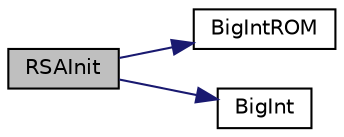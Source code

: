 digraph "RSAInit"
{
  edge [fontname="Helvetica",fontsize="10",labelfontname="Helvetica",labelfontsize="10"];
  node [fontname="Helvetica",fontsize="10",shape=record];
  rankdir="LR";
  Node1 [label="RSAInit",height=0.2,width=0.4,color="black", fillcolor="grey75", style="filled", fontcolor="black"];
  Node1 -> Node2 [color="midnightblue",fontsize="10",style="solid",fontname="Helvetica"];
  Node2 [label="BigIntROM",height=0.2,width=0.4,color="black", fillcolor="white", style="filled",URL="$_big_int_8h.html#a480b3b098ee92d330b7f81d592e55e67"];
  Node1 -> Node3 [color="midnightblue",fontsize="10",style="solid",fontname="Helvetica"];
  Node3 [label="BigInt",height=0.2,width=0.4,color="black", fillcolor="white", style="filled",URL="$_big_int_8h.html#a1762b125e18a1ae28665dde588c8c826"];
}
